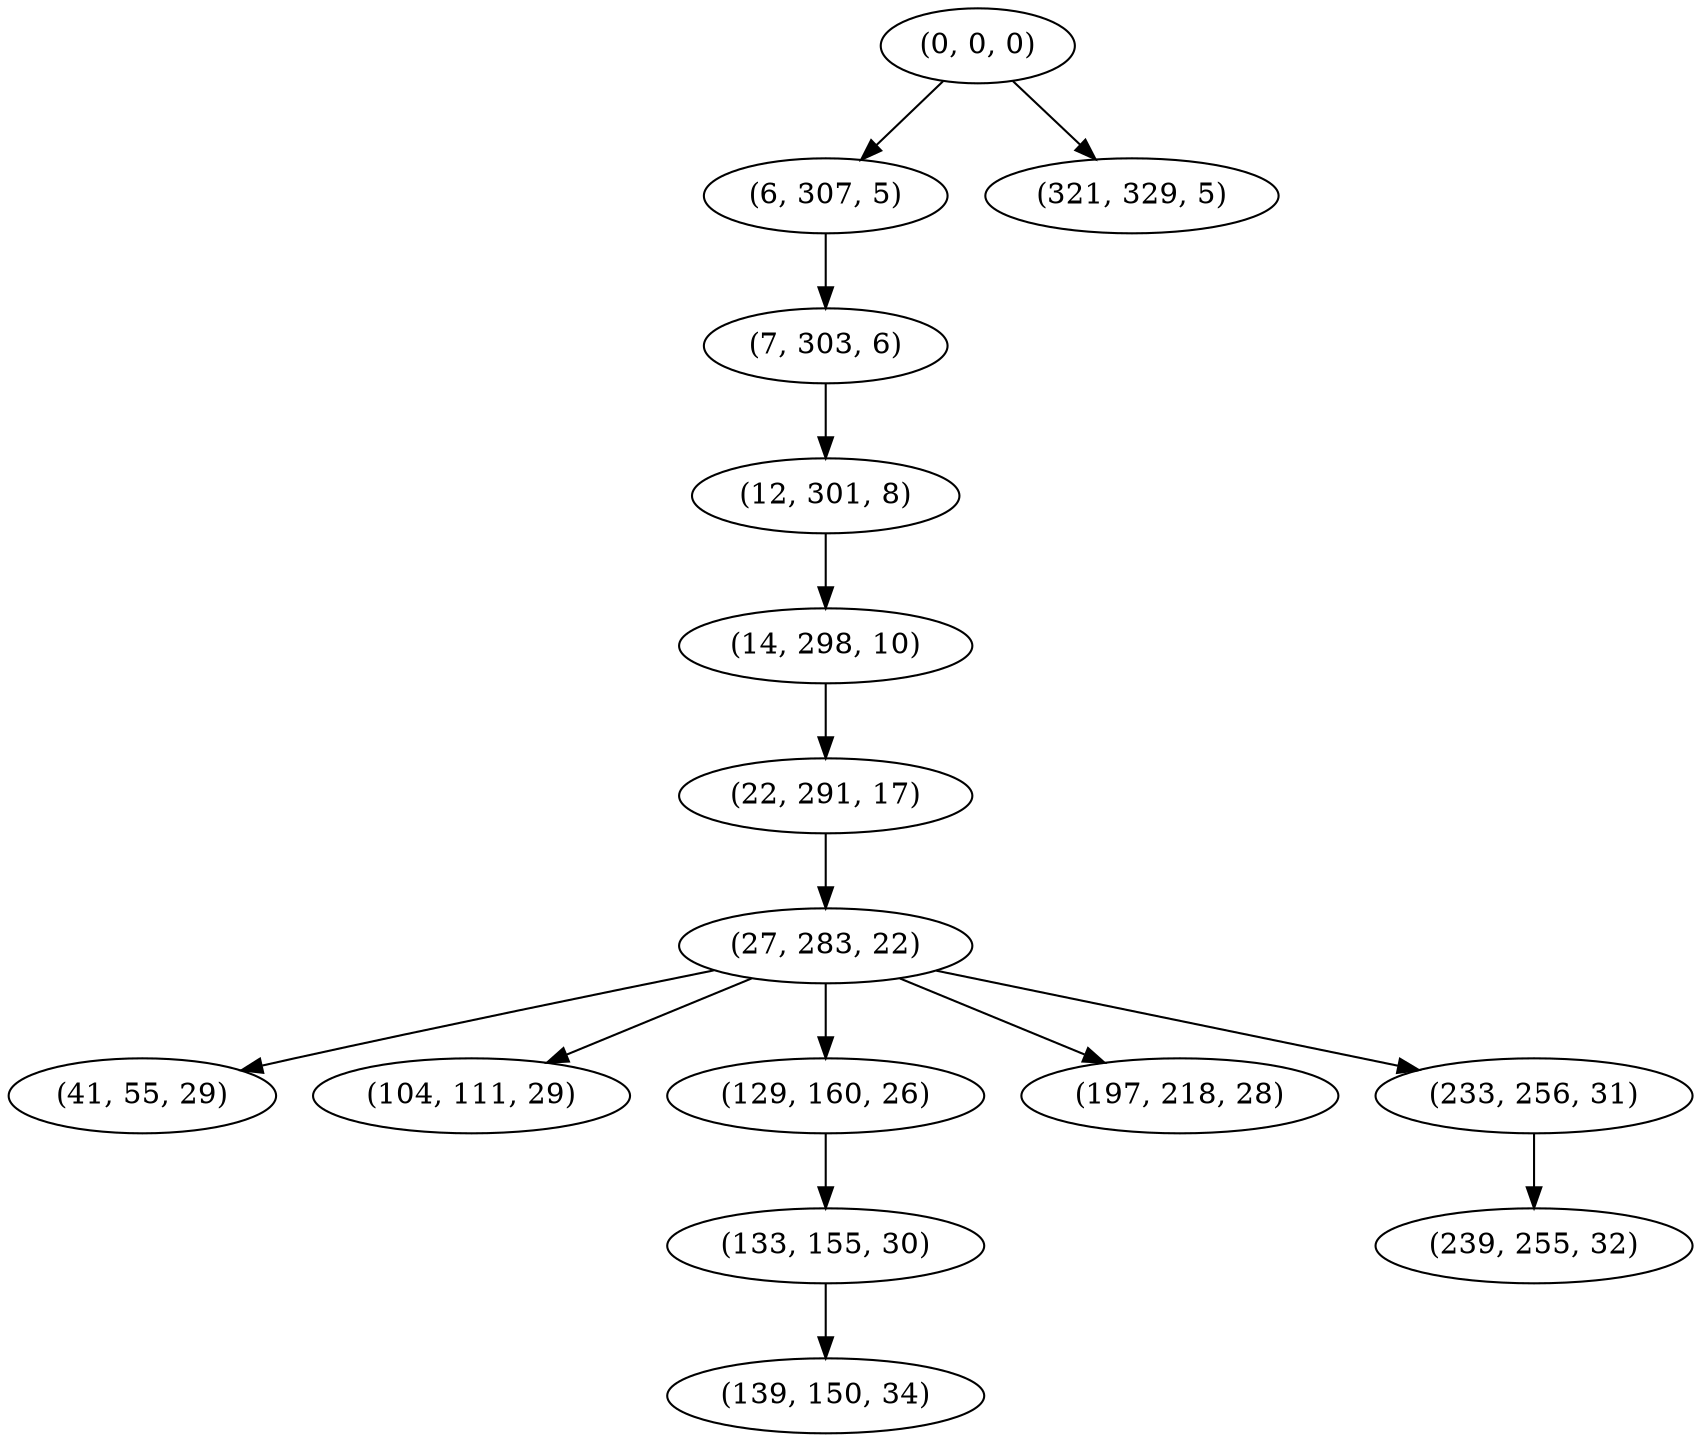 digraph tree {
    "(0, 0, 0)";
    "(6, 307, 5)";
    "(7, 303, 6)";
    "(12, 301, 8)";
    "(14, 298, 10)";
    "(22, 291, 17)";
    "(27, 283, 22)";
    "(41, 55, 29)";
    "(104, 111, 29)";
    "(129, 160, 26)";
    "(133, 155, 30)";
    "(139, 150, 34)";
    "(197, 218, 28)";
    "(233, 256, 31)";
    "(239, 255, 32)";
    "(321, 329, 5)";
    "(0, 0, 0)" -> "(6, 307, 5)";
    "(0, 0, 0)" -> "(321, 329, 5)";
    "(6, 307, 5)" -> "(7, 303, 6)";
    "(7, 303, 6)" -> "(12, 301, 8)";
    "(12, 301, 8)" -> "(14, 298, 10)";
    "(14, 298, 10)" -> "(22, 291, 17)";
    "(22, 291, 17)" -> "(27, 283, 22)";
    "(27, 283, 22)" -> "(41, 55, 29)";
    "(27, 283, 22)" -> "(104, 111, 29)";
    "(27, 283, 22)" -> "(129, 160, 26)";
    "(27, 283, 22)" -> "(197, 218, 28)";
    "(27, 283, 22)" -> "(233, 256, 31)";
    "(129, 160, 26)" -> "(133, 155, 30)";
    "(133, 155, 30)" -> "(139, 150, 34)";
    "(233, 256, 31)" -> "(239, 255, 32)";
}
